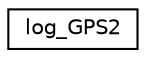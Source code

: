 digraph "Graphical Class Hierarchy"
{
 // INTERACTIVE_SVG=YES
  edge [fontname="Helvetica",fontsize="10",labelfontname="Helvetica",labelfontsize="10"];
  node [fontname="Helvetica",fontsize="10",shape=record];
  rankdir="LR";
  Node1 [label="log_GPS2",height=0.2,width=0.4,color="black", fillcolor="white", style="filled",URL="$structlog__GPS2.html"];
}
